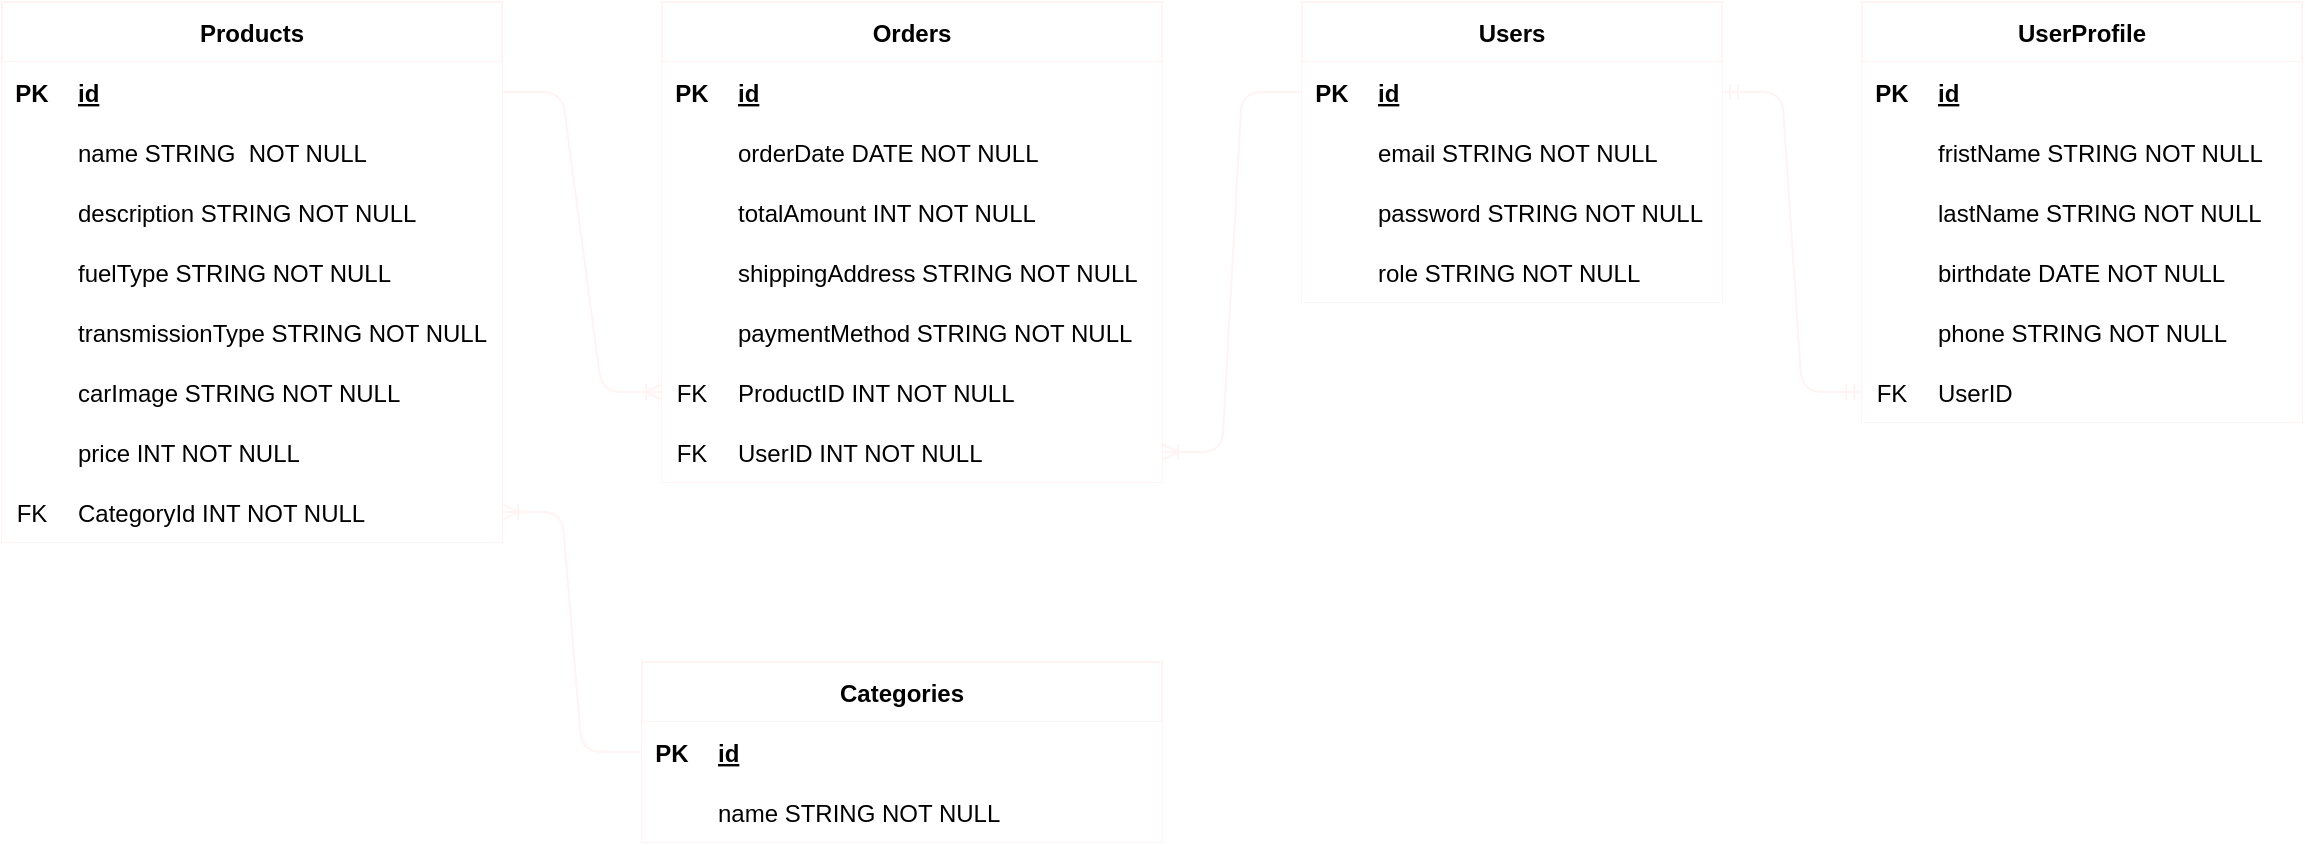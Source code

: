 <mxfile>
    <diagram id="4QN6dbWERrVa7TgSn7Ic" name="Page-1">
        <mxGraphModel dx="1024" dy="399" grid="1" gridSize="10" guides="1" tooltips="1" connect="1" arrows="1" fold="1" page="1" pageScale="1" pageWidth="850" pageHeight="1100" math="0" shadow="0">
            <root>
                <mxCell id="0"/>
                <mxCell id="1" parent="0"/>
                <mxCell id="2" value="Products" style="shape=table;startSize=30;container=1;collapsible=1;childLayout=tableLayout;fixedRows=1;rowLines=0;fontStyle=1;align=center;resizeLast=1;strokeColor=#FFF3F3;" parent="1" vertex="1">
                    <mxGeometry x="20" y="80" width="250" height="270" as="geometry"/>
                </mxCell>
                <mxCell id="3" value="" style="shape=tableRow;horizontal=0;startSize=0;swimlaneHead=0;swimlaneBody=0;collapsible=0;dropTarget=0;points=[[0,0.5],[1,0.5]];portConstraint=eastwest;top=0;left=0;right=0;bottom=1;strokeColor=#FFF3F3;" parent="2" vertex="1">
                    <mxGeometry y="30" width="250" height="30" as="geometry"/>
                </mxCell>
                <mxCell id="4" value="PK" style="shape=partialRectangle;connectable=0;top=0;left=0;bottom=0;right=0;fontStyle=1;overflow=hidden;strokeColor=#FFF3F3;" parent="3" vertex="1">
                    <mxGeometry width="30" height="30" as="geometry">
                        <mxRectangle width="30" height="30" as="alternateBounds"/>
                    </mxGeometry>
                </mxCell>
                <mxCell id="5" value="id" style="shape=partialRectangle;connectable=0;top=0;left=0;bottom=0;right=0;align=left;spacingLeft=6;fontStyle=5;overflow=hidden;strokeColor=#FFF3F3;" parent="3" vertex="1">
                    <mxGeometry x="30" width="220" height="30" as="geometry">
                        <mxRectangle width="220" height="30" as="alternateBounds"/>
                    </mxGeometry>
                </mxCell>
                <mxCell id="6" value="" style="shape=tableRow;horizontal=0;startSize=0;swimlaneHead=0;swimlaneBody=0;collapsible=0;dropTarget=0;points=[[0,0.5],[1,0.5]];portConstraint=eastwest;top=0;left=0;right=0;bottom=0;strokeColor=#FFF3F3;" parent="2" vertex="1">
                    <mxGeometry y="60" width="250" height="30" as="geometry"/>
                </mxCell>
                <mxCell id="7" value="" style="shape=partialRectangle;connectable=0;top=0;left=0;bottom=0;right=0;editable=1;overflow=hidden;strokeColor=#FFF3F3;" parent="6" vertex="1">
                    <mxGeometry width="30" height="30" as="geometry">
                        <mxRectangle width="30" height="30" as="alternateBounds"/>
                    </mxGeometry>
                </mxCell>
                <mxCell id="8" value="name STRING  NOT NULL" style="shape=partialRectangle;connectable=0;top=0;left=0;bottom=0;right=0;align=left;spacingLeft=6;overflow=hidden;strokeColor=#FFF3F3;" parent="6" vertex="1">
                    <mxGeometry x="30" width="220" height="30" as="geometry">
                        <mxRectangle width="220" height="30" as="alternateBounds"/>
                    </mxGeometry>
                </mxCell>
                <mxCell id="9" value="" style="shape=tableRow;horizontal=0;startSize=0;swimlaneHead=0;swimlaneBody=0;collapsible=0;dropTarget=0;points=[[0,0.5],[1,0.5]];portConstraint=eastwest;top=0;left=0;right=0;bottom=0;strokeColor=#FFF3F3;" parent="2" vertex="1">
                    <mxGeometry y="90" width="250" height="30" as="geometry"/>
                </mxCell>
                <mxCell id="10" value="" style="shape=partialRectangle;connectable=0;top=0;left=0;bottom=0;right=0;editable=1;overflow=hidden;strokeColor=#FFF3F3;" parent="9" vertex="1">
                    <mxGeometry width="30" height="30" as="geometry">
                        <mxRectangle width="30" height="30" as="alternateBounds"/>
                    </mxGeometry>
                </mxCell>
                <mxCell id="11" value="description STRING NOT NULL" style="shape=partialRectangle;connectable=0;top=0;left=0;bottom=0;right=0;align=left;spacingLeft=6;overflow=hidden;strokeColor=#FFF3F3;" parent="9" vertex="1">
                    <mxGeometry x="30" width="220" height="30" as="geometry">
                        <mxRectangle width="220" height="30" as="alternateBounds"/>
                    </mxGeometry>
                </mxCell>
                <mxCell id="118" value="" style="shape=tableRow;horizontal=0;startSize=0;swimlaneHead=0;swimlaneBody=0;collapsible=0;dropTarget=0;points=[[0,0.5],[1,0.5]];portConstraint=eastwest;top=0;left=0;right=0;bottom=0;strokeColor=#FFF3F3;" parent="2" vertex="1">
                    <mxGeometry y="120" width="250" height="30" as="geometry"/>
                </mxCell>
                <mxCell id="119" value="" style="shape=partialRectangle;connectable=0;top=0;left=0;bottom=0;right=0;editable=1;overflow=hidden;strokeColor=#FFF3F3;" parent="118" vertex="1">
                    <mxGeometry width="30" height="30" as="geometry">
                        <mxRectangle width="30" height="30" as="alternateBounds"/>
                    </mxGeometry>
                </mxCell>
                <mxCell id="120" value="fuelType STRING NOT NULL" style="shape=partialRectangle;connectable=0;top=0;left=0;bottom=0;right=0;align=left;spacingLeft=6;overflow=hidden;strokeColor=#FFF3F3;" parent="118" vertex="1">
                    <mxGeometry x="30" width="220" height="30" as="geometry">
                        <mxRectangle width="220" height="30" as="alternateBounds"/>
                    </mxGeometry>
                </mxCell>
                <mxCell id="121" value="" style="shape=tableRow;horizontal=0;startSize=0;swimlaneHead=0;swimlaneBody=0;collapsible=0;dropTarget=0;points=[[0,0.5],[1,0.5]];portConstraint=eastwest;top=0;left=0;right=0;bottom=0;strokeColor=#FFF3F3;" parent="2" vertex="1">
                    <mxGeometry y="150" width="250" height="30" as="geometry"/>
                </mxCell>
                <mxCell id="122" value="" style="shape=partialRectangle;connectable=0;top=0;left=0;bottom=0;right=0;editable=1;overflow=hidden;strokeColor=#FFF3F3;" parent="121" vertex="1">
                    <mxGeometry width="30" height="30" as="geometry">
                        <mxRectangle width="30" height="30" as="alternateBounds"/>
                    </mxGeometry>
                </mxCell>
                <mxCell id="123" value="transmissionType STRING NOT NULL" style="shape=partialRectangle;connectable=0;top=0;left=0;bottom=0;right=0;align=left;spacingLeft=6;overflow=hidden;strokeColor=#FFF3F3;" parent="121" vertex="1">
                    <mxGeometry x="30" width="220" height="30" as="geometry">
                        <mxRectangle width="220" height="30" as="alternateBounds"/>
                    </mxGeometry>
                </mxCell>
                <mxCell id="124" value="" style="shape=tableRow;horizontal=0;startSize=0;swimlaneHead=0;swimlaneBody=0;collapsible=0;dropTarget=0;points=[[0,0.5],[1,0.5]];portConstraint=eastwest;top=0;left=0;right=0;bottom=0;strokeColor=#FFF3F3;" vertex="1" parent="2">
                    <mxGeometry y="180" width="250" height="30" as="geometry"/>
                </mxCell>
                <mxCell id="125" value="" style="shape=partialRectangle;connectable=0;top=0;left=0;bottom=0;right=0;editable=1;overflow=hidden;strokeColor=#FFF3F3;" vertex="1" parent="124">
                    <mxGeometry width="30" height="30" as="geometry">
                        <mxRectangle width="30" height="30" as="alternateBounds"/>
                    </mxGeometry>
                </mxCell>
                <mxCell id="126" value="carImage STRING NOT NULL" style="shape=partialRectangle;connectable=0;top=0;left=0;bottom=0;right=0;align=left;spacingLeft=6;overflow=hidden;strokeColor=#FFF3F3;" vertex="1" parent="124">
                    <mxGeometry x="30" width="220" height="30" as="geometry">
                        <mxRectangle width="220" height="30" as="alternateBounds"/>
                    </mxGeometry>
                </mxCell>
                <mxCell id="12" value="" style="shape=tableRow;horizontal=0;startSize=0;swimlaneHead=0;swimlaneBody=0;collapsible=0;dropTarget=0;points=[[0,0.5],[1,0.5]];portConstraint=eastwest;top=0;left=0;right=0;bottom=0;strokeColor=#FFF3F3;" parent="2" vertex="1">
                    <mxGeometry y="210" width="250" height="30" as="geometry"/>
                </mxCell>
                <mxCell id="13" value="" style="shape=partialRectangle;connectable=0;top=0;left=0;bottom=0;right=0;editable=1;overflow=hidden;strokeColor=#FFF3F3;" parent="12" vertex="1">
                    <mxGeometry width="30" height="30" as="geometry">
                        <mxRectangle width="30" height="30" as="alternateBounds"/>
                    </mxGeometry>
                </mxCell>
                <mxCell id="14" value="price INT NOT NULL" style="shape=partialRectangle;connectable=0;top=0;left=0;bottom=0;right=0;align=left;spacingLeft=6;overflow=hidden;strokeColor=#FFF3F3;" parent="12" vertex="1">
                    <mxGeometry x="30" width="220" height="30" as="geometry">
                        <mxRectangle width="220" height="30" as="alternateBounds"/>
                    </mxGeometry>
                </mxCell>
                <mxCell id="15" value="" style="shape=tableRow;horizontal=0;startSize=0;swimlaneHead=0;swimlaneBody=0;collapsible=0;dropTarget=0;points=[[0,0.5],[1,0.5]];portConstraint=eastwest;top=0;left=0;right=0;bottom=0;strokeColor=#FFF3F3;" parent="2" vertex="1">
                    <mxGeometry y="240" width="250" height="30" as="geometry"/>
                </mxCell>
                <mxCell id="16" value="FK" style="shape=partialRectangle;connectable=0;top=0;left=0;bottom=0;right=0;editable=1;overflow=hidden;strokeColor=#FFF3F3;" parent="15" vertex="1">
                    <mxGeometry width="30" height="30" as="geometry">
                        <mxRectangle width="30" height="30" as="alternateBounds"/>
                    </mxGeometry>
                </mxCell>
                <mxCell id="17" value="CategoryId INT NOT NULL" style="shape=partialRectangle;connectable=0;top=0;left=0;bottom=0;right=0;align=left;spacingLeft=6;overflow=hidden;strokeColor=#FFF3F3;" parent="15" vertex="1">
                    <mxGeometry x="30" width="220" height="30" as="geometry">
                        <mxRectangle width="220" height="30" as="alternateBounds"/>
                    </mxGeometry>
                </mxCell>
                <mxCell id="21" value="Categories" style="shape=table;startSize=30;container=1;collapsible=1;childLayout=tableLayout;fixedRows=1;rowLines=0;fontStyle=1;align=center;resizeLast=1;strokeColor=#FFF3F3;" parent="1" vertex="1">
                    <mxGeometry x="340" y="410" width="260" height="90" as="geometry"/>
                </mxCell>
                <mxCell id="22" value="" style="shape=tableRow;horizontal=0;startSize=0;swimlaneHead=0;swimlaneBody=0;collapsible=0;dropTarget=0;points=[[0,0.5],[1,0.5]];portConstraint=eastwest;top=0;left=0;right=0;bottom=1;strokeColor=#FFF3F3;" parent="21" vertex="1">
                    <mxGeometry y="30" width="260" height="30" as="geometry"/>
                </mxCell>
                <mxCell id="23" value="PK" style="shape=partialRectangle;connectable=0;top=0;left=0;bottom=0;right=0;fontStyle=1;overflow=hidden;strokeColor=#FFF3F3;" parent="22" vertex="1">
                    <mxGeometry width="30" height="30" as="geometry">
                        <mxRectangle width="30" height="30" as="alternateBounds"/>
                    </mxGeometry>
                </mxCell>
                <mxCell id="24" value="id" style="shape=partialRectangle;connectable=0;top=0;left=0;bottom=0;right=0;align=left;spacingLeft=6;fontStyle=5;overflow=hidden;strokeColor=#FFF3F3;" parent="22" vertex="1">
                    <mxGeometry x="30" width="230" height="30" as="geometry">
                        <mxRectangle width="230" height="30" as="alternateBounds"/>
                    </mxGeometry>
                </mxCell>
                <mxCell id="112" value="" style="shape=tableRow;horizontal=0;startSize=0;swimlaneHead=0;swimlaneBody=0;collapsible=0;dropTarget=0;points=[[0,0.5],[1,0.5]];portConstraint=eastwest;top=0;left=0;right=0;bottom=0;strokeColor=#FFF3F3;" parent="21" vertex="1">
                    <mxGeometry y="60" width="260" height="30" as="geometry"/>
                </mxCell>
                <mxCell id="113" value="" style="shape=partialRectangle;connectable=0;top=0;left=0;bottom=0;right=0;editable=1;overflow=hidden;strokeColor=#FFF3F3;" parent="112" vertex="1">
                    <mxGeometry width="30" height="30" as="geometry">
                        <mxRectangle width="30" height="30" as="alternateBounds"/>
                    </mxGeometry>
                </mxCell>
                <mxCell id="114" value="name STRING NOT NULL" style="shape=partialRectangle;connectable=0;top=0;left=0;bottom=0;right=0;align=left;spacingLeft=6;overflow=hidden;strokeColor=#FFF3F3;" parent="112" vertex="1">
                    <mxGeometry x="30" width="230" height="30" as="geometry">
                        <mxRectangle width="230" height="30" as="alternateBounds"/>
                    </mxGeometry>
                </mxCell>
                <mxCell id="34" value="Users" style="shape=table;startSize=30;container=1;collapsible=1;childLayout=tableLayout;fixedRows=1;rowLines=0;fontStyle=1;align=center;resizeLast=1;strokeColor=#FFF3F3;" parent="1" vertex="1">
                    <mxGeometry x="670" y="80" width="210" height="150" as="geometry"/>
                </mxCell>
                <mxCell id="35" value="" style="shape=tableRow;horizontal=0;startSize=0;swimlaneHead=0;swimlaneBody=0;collapsible=0;dropTarget=0;points=[[0,0.5],[1,0.5]];portConstraint=eastwest;top=0;left=0;right=0;bottom=1;strokeColor=#FFF3F3;" parent="34" vertex="1">
                    <mxGeometry y="30" width="210" height="30" as="geometry"/>
                </mxCell>
                <mxCell id="36" value="PK" style="shape=partialRectangle;connectable=0;top=0;left=0;bottom=0;right=0;fontStyle=1;overflow=hidden;strokeColor=#FFF3F3;" parent="35" vertex="1">
                    <mxGeometry width="30" height="30" as="geometry">
                        <mxRectangle width="30" height="30" as="alternateBounds"/>
                    </mxGeometry>
                </mxCell>
                <mxCell id="37" value="id" style="shape=partialRectangle;connectable=0;top=0;left=0;bottom=0;right=0;align=left;spacingLeft=6;fontStyle=5;overflow=hidden;strokeColor=#FFF3F3;" parent="35" vertex="1">
                    <mxGeometry x="30" width="180" height="30" as="geometry">
                        <mxRectangle width="180" height="30" as="alternateBounds"/>
                    </mxGeometry>
                </mxCell>
                <mxCell id="38" value="" style="shape=tableRow;horizontal=0;startSize=0;swimlaneHead=0;swimlaneBody=0;collapsible=0;dropTarget=0;points=[[0,0.5],[1,0.5]];portConstraint=eastwest;top=0;left=0;right=0;bottom=0;strokeColor=#FFF3F3;" parent="34" vertex="1">
                    <mxGeometry y="60" width="210" height="30" as="geometry"/>
                </mxCell>
                <mxCell id="39" value="" style="shape=partialRectangle;connectable=0;top=0;left=0;bottom=0;right=0;editable=1;overflow=hidden;strokeColor=#FFF3F3;" parent="38" vertex="1">
                    <mxGeometry width="30" height="30" as="geometry">
                        <mxRectangle width="30" height="30" as="alternateBounds"/>
                    </mxGeometry>
                </mxCell>
                <mxCell id="40" value="email STRING NOT NULL" style="shape=partialRectangle;connectable=0;top=0;left=0;bottom=0;right=0;align=left;spacingLeft=6;overflow=hidden;strokeColor=#FFF3F3;" parent="38" vertex="1">
                    <mxGeometry x="30" width="180" height="30" as="geometry">
                        <mxRectangle width="180" height="30" as="alternateBounds"/>
                    </mxGeometry>
                </mxCell>
                <mxCell id="41" value="" style="shape=tableRow;horizontal=0;startSize=0;swimlaneHead=0;swimlaneBody=0;collapsible=0;dropTarget=0;points=[[0,0.5],[1,0.5]];portConstraint=eastwest;top=0;left=0;right=0;bottom=0;strokeColor=#FFF3F3;" parent="34" vertex="1">
                    <mxGeometry y="90" width="210" height="30" as="geometry"/>
                </mxCell>
                <mxCell id="42" value="" style="shape=partialRectangle;connectable=0;top=0;left=0;bottom=0;right=0;editable=1;overflow=hidden;strokeColor=#FFF3F3;" parent="41" vertex="1">
                    <mxGeometry width="30" height="30" as="geometry">
                        <mxRectangle width="30" height="30" as="alternateBounds"/>
                    </mxGeometry>
                </mxCell>
                <mxCell id="43" value="password STRING NOT NULL" style="shape=partialRectangle;connectable=0;top=0;left=0;bottom=0;right=0;align=left;spacingLeft=6;overflow=hidden;strokeColor=#FFF3F3;" parent="41" vertex="1">
                    <mxGeometry x="30" width="180" height="30" as="geometry">
                        <mxRectangle width="180" height="30" as="alternateBounds"/>
                    </mxGeometry>
                </mxCell>
                <mxCell id="44" value="" style="shape=tableRow;horizontal=0;startSize=0;swimlaneHead=0;swimlaneBody=0;collapsible=0;dropTarget=0;points=[[0,0.5],[1,0.5]];portConstraint=eastwest;top=0;left=0;right=0;bottom=0;strokeColor=#FFF3F3;" parent="34" vertex="1">
                    <mxGeometry y="120" width="210" height="30" as="geometry"/>
                </mxCell>
                <mxCell id="45" value="" style="shape=partialRectangle;connectable=0;top=0;left=0;bottom=0;right=0;editable=1;overflow=hidden;strokeColor=#FFF3F3;" parent="44" vertex="1">
                    <mxGeometry width="30" height="30" as="geometry">
                        <mxRectangle width="30" height="30" as="alternateBounds"/>
                    </mxGeometry>
                </mxCell>
                <mxCell id="46" value="role STRING NOT NULL" style="shape=partialRectangle;connectable=0;top=0;left=0;bottom=0;right=0;align=left;spacingLeft=6;overflow=hidden;strokeColor=#FFF3F3;" parent="44" vertex="1">
                    <mxGeometry x="30" width="180" height="30" as="geometry">
                        <mxRectangle width="180" height="30" as="alternateBounds"/>
                    </mxGeometry>
                </mxCell>
                <mxCell id="53" value="Orders" style="shape=table;startSize=30;container=1;collapsible=1;childLayout=tableLayout;fixedRows=1;rowLines=0;fontStyle=1;align=center;resizeLast=1;strokeColor=#FFF3F3;" parent="1" vertex="1">
                    <mxGeometry x="350" y="80" width="250" height="240" as="geometry"/>
                </mxCell>
                <mxCell id="54" value="" style="shape=tableRow;horizontal=0;startSize=0;swimlaneHead=0;swimlaneBody=0;collapsible=0;dropTarget=0;points=[[0,0.5],[1,0.5]];portConstraint=eastwest;top=0;left=0;right=0;bottom=1;strokeColor=#FFF3F3;" parent="53" vertex="1">
                    <mxGeometry y="30" width="250" height="30" as="geometry"/>
                </mxCell>
                <mxCell id="55" value="PK" style="shape=partialRectangle;connectable=0;top=0;left=0;bottom=0;right=0;fontStyle=1;overflow=hidden;strokeColor=#FFF3F3;" parent="54" vertex="1">
                    <mxGeometry width="30" height="30" as="geometry">
                        <mxRectangle width="30" height="30" as="alternateBounds"/>
                    </mxGeometry>
                </mxCell>
                <mxCell id="56" value="id" style="shape=partialRectangle;connectable=0;top=0;left=0;bottom=0;right=0;align=left;spacingLeft=6;fontStyle=5;overflow=hidden;strokeColor=#FFF3F3;" parent="54" vertex="1">
                    <mxGeometry x="30" width="220" height="30" as="geometry">
                        <mxRectangle width="220" height="30" as="alternateBounds"/>
                    </mxGeometry>
                </mxCell>
                <mxCell id="67" value="" style="shape=tableRow;horizontal=0;startSize=0;swimlaneHead=0;swimlaneBody=0;collapsible=0;dropTarget=0;points=[[0,0.5],[1,0.5]];portConstraint=eastwest;top=0;left=0;right=0;bottom=0;strokeColor=#FFF3F3;" parent="53" vertex="1">
                    <mxGeometry y="60" width="250" height="30" as="geometry"/>
                </mxCell>
                <mxCell id="68" value="" style="shape=partialRectangle;connectable=0;top=0;left=0;bottom=0;right=0;editable=1;overflow=hidden;strokeColor=#FFF3F3;" parent="67" vertex="1">
                    <mxGeometry width="30" height="30" as="geometry">
                        <mxRectangle width="30" height="30" as="alternateBounds"/>
                    </mxGeometry>
                </mxCell>
                <mxCell id="69" value="orderDate DATE NOT NULL" style="shape=partialRectangle;connectable=0;top=0;left=0;bottom=0;right=0;align=left;spacingLeft=6;overflow=hidden;strokeColor=#FFF3F3;" parent="67" vertex="1">
                    <mxGeometry x="30" width="220" height="30" as="geometry">
                        <mxRectangle width="220" height="30" as="alternateBounds"/>
                    </mxGeometry>
                </mxCell>
                <mxCell id="77" value="" style="shape=tableRow;horizontal=0;startSize=0;swimlaneHead=0;swimlaneBody=0;collapsible=0;dropTarget=0;points=[[0,0.5],[1,0.5]];portConstraint=eastwest;top=0;left=0;right=0;bottom=0;strokeColor=#FFF3F3;" parent="53" vertex="1">
                    <mxGeometry y="90" width="250" height="30" as="geometry"/>
                </mxCell>
                <mxCell id="78" value="" style="shape=partialRectangle;connectable=0;top=0;left=0;bottom=0;right=0;editable=1;overflow=hidden;strokeColor=#FFF3F3;" parent="77" vertex="1">
                    <mxGeometry width="30" height="30" as="geometry">
                        <mxRectangle width="30" height="30" as="alternateBounds"/>
                    </mxGeometry>
                </mxCell>
                <mxCell id="79" value="totalAmount INT NOT NULL" style="shape=partialRectangle;connectable=0;top=0;left=0;bottom=0;right=0;align=left;spacingLeft=6;overflow=hidden;strokeColor=#FFF3F3;" parent="77" vertex="1">
                    <mxGeometry x="30" width="220" height="30" as="geometry">
                        <mxRectangle width="220" height="30" as="alternateBounds"/>
                    </mxGeometry>
                </mxCell>
                <mxCell id="80" value="" style="shape=tableRow;horizontal=0;startSize=0;swimlaneHead=0;swimlaneBody=0;collapsible=0;dropTarget=0;points=[[0,0.5],[1,0.5]];portConstraint=eastwest;top=0;left=0;right=0;bottom=0;strokeColor=#FFF3F3;" parent="53" vertex="1">
                    <mxGeometry y="120" width="250" height="30" as="geometry"/>
                </mxCell>
                <mxCell id="81" value="" style="shape=partialRectangle;connectable=0;top=0;left=0;bottom=0;right=0;editable=1;overflow=hidden;strokeColor=#FFF3F3;" parent="80" vertex="1">
                    <mxGeometry width="30" height="30" as="geometry">
                        <mxRectangle width="30" height="30" as="alternateBounds"/>
                    </mxGeometry>
                </mxCell>
                <mxCell id="82" value="shippingAddress STRING NOT NULL" style="shape=partialRectangle;connectable=0;top=0;left=0;bottom=0;right=0;align=left;spacingLeft=6;overflow=hidden;strokeColor=#FFF3F3;" parent="80" vertex="1">
                    <mxGeometry x="30" width="220" height="30" as="geometry">
                        <mxRectangle width="220" height="30" as="alternateBounds"/>
                    </mxGeometry>
                </mxCell>
                <mxCell id="83" value="" style="shape=tableRow;horizontal=0;startSize=0;swimlaneHead=0;swimlaneBody=0;collapsible=0;dropTarget=0;points=[[0,0.5],[1,0.5]];portConstraint=eastwest;top=0;left=0;right=0;bottom=0;strokeColor=#FFF3F3;" parent="53" vertex="1">
                    <mxGeometry y="150" width="250" height="30" as="geometry"/>
                </mxCell>
                <mxCell id="84" value="" style="shape=partialRectangle;connectable=0;top=0;left=0;bottom=0;right=0;editable=1;overflow=hidden;strokeColor=#FFF3F3;" parent="83" vertex="1">
                    <mxGeometry width="30" height="30" as="geometry">
                        <mxRectangle width="30" height="30" as="alternateBounds"/>
                    </mxGeometry>
                </mxCell>
                <mxCell id="85" value="paymentMethod STRING NOT NULL" style="shape=partialRectangle;connectable=0;top=0;left=0;bottom=0;right=0;align=left;spacingLeft=6;overflow=hidden;strokeColor=#FFF3F3;" parent="83" vertex="1">
                    <mxGeometry x="30" width="220" height="30" as="geometry">
                        <mxRectangle width="220" height="30" as="alternateBounds"/>
                    </mxGeometry>
                </mxCell>
                <mxCell id="60" value="" style="shape=tableRow;horizontal=0;startSize=0;swimlaneHead=0;swimlaneBody=0;collapsible=0;dropTarget=0;points=[[0,0.5],[1,0.5]];portConstraint=eastwest;top=0;left=0;right=0;bottom=0;strokeColor=#FFF3F3;" parent="53" vertex="1">
                    <mxGeometry y="180" width="250" height="30" as="geometry"/>
                </mxCell>
                <mxCell id="61" value="FK" style="shape=partialRectangle;connectable=0;top=0;left=0;bottom=0;right=0;editable=1;overflow=hidden;strokeColor=#FFF3F3;" parent="60" vertex="1">
                    <mxGeometry width="30" height="30" as="geometry">
                        <mxRectangle width="30" height="30" as="alternateBounds"/>
                    </mxGeometry>
                </mxCell>
                <mxCell id="62" value="ProductID INT NOT NULL" style="shape=partialRectangle;connectable=0;top=0;left=0;bottom=0;right=0;align=left;spacingLeft=6;overflow=hidden;strokeColor=#FFF3F3;" parent="60" vertex="1">
                    <mxGeometry x="30" width="220" height="30" as="geometry">
                        <mxRectangle width="220" height="30" as="alternateBounds"/>
                    </mxGeometry>
                </mxCell>
                <mxCell id="74" value="" style="shape=tableRow;horizontal=0;startSize=0;swimlaneHead=0;swimlaneBody=0;collapsible=0;dropTarget=0;points=[[0,0.5],[1,0.5]];portConstraint=eastwest;top=0;left=0;right=0;bottom=0;strokeColor=#FFF3F3;" parent="53" vertex="1">
                    <mxGeometry y="210" width="250" height="30" as="geometry"/>
                </mxCell>
                <mxCell id="75" value="FK" style="shape=partialRectangle;connectable=0;top=0;left=0;bottom=0;right=0;editable=1;overflow=hidden;strokeColor=#FFF3F3;" parent="74" vertex="1">
                    <mxGeometry width="30" height="30" as="geometry">
                        <mxRectangle width="30" height="30" as="alternateBounds"/>
                    </mxGeometry>
                </mxCell>
                <mxCell id="76" value="UserID INT NOT NULL" style="shape=partialRectangle;connectable=0;top=0;left=0;bottom=0;right=0;align=left;spacingLeft=6;overflow=hidden;strokeColor=#FFF3F3;" parent="74" vertex="1">
                    <mxGeometry x="30" width="220" height="30" as="geometry">
                        <mxRectangle width="220" height="30" as="alternateBounds"/>
                    </mxGeometry>
                </mxCell>
                <mxCell id="71" value="" style="edgeStyle=entityRelationEdgeStyle;fontSize=12;html=1;endArrow=ERoneToMany;entryX=0;entryY=0.5;entryDx=0;entryDy=0;exitX=1;exitY=0.5;exitDx=0;exitDy=0;strokeColor=#FFF3F3;" parent="1" source="3" target="60" edge="1">
                    <mxGeometry width="100" height="100" relative="1" as="geometry">
                        <mxPoint x="590" y="340" as="sourcePoint"/>
                        <mxPoint x="690" y="240" as="targetPoint"/>
                    </mxGeometry>
                </mxCell>
                <mxCell id="72" value="" style="edgeStyle=entityRelationEdgeStyle;fontSize=12;html=1;endArrow=ERoneToMany;entryX=1;entryY=0.5;entryDx=0;entryDy=0;exitX=0;exitY=0.5;exitDx=0;exitDy=0;strokeColor=#FFF3F3;" parent="1" source="35" target="74" edge="1">
                    <mxGeometry width="100" height="100" relative="1" as="geometry">
                        <mxPoint x="590" y="340" as="sourcePoint"/>
                        <mxPoint x="690" y="240" as="targetPoint"/>
                    </mxGeometry>
                </mxCell>
                <mxCell id="73" value="" style="edgeStyle=entityRelationEdgeStyle;fontSize=12;html=1;endArrow=ERoneToMany;entryX=1;entryY=0.5;entryDx=0;entryDy=0;exitX=0;exitY=0.5;exitDx=0;exitDy=0;strokeColor=#FFF3F3;" parent="1" source="22" target="15" edge="1">
                    <mxGeometry width="100" height="100" relative="1" as="geometry">
                        <mxPoint x="180" y="460" as="sourcePoint"/>
                        <mxPoint x="280" y="360" as="targetPoint"/>
                    </mxGeometry>
                </mxCell>
                <mxCell id="86" value="UserProfile" style="shape=table;startSize=30;container=1;collapsible=1;childLayout=tableLayout;fixedRows=1;rowLines=0;fontStyle=1;align=center;resizeLast=1;strokeColor=#FFF3F3;" parent="1" vertex="1">
                    <mxGeometry x="950" y="80" width="220" height="210" as="geometry"/>
                </mxCell>
                <mxCell id="87" value="" style="shape=tableRow;horizontal=0;startSize=0;swimlaneHead=0;swimlaneBody=0;collapsible=0;dropTarget=0;points=[[0,0.5],[1,0.5]];portConstraint=eastwest;top=0;left=0;right=0;bottom=1;strokeColor=#FFF3F3;" parent="86" vertex="1">
                    <mxGeometry y="30" width="220" height="30" as="geometry"/>
                </mxCell>
                <mxCell id="88" value="PK" style="shape=partialRectangle;connectable=0;top=0;left=0;bottom=0;right=0;fontStyle=1;overflow=hidden;strokeColor=#FFF3F3;" parent="87" vertex="1">
                    <mxGeometry width="30" height="30" as="geometry">
                        <mxRectangle width="30" height="30" as="alternateBounds"/>
                    </mxGeometry>
                </mxCell>
                <mxCell id="89" value="id" style="shape=partialRectangle;connectable=0;top=0;left=0;bottom=0;right=0;align=left;spacingLeft=6;fontStyle=5;overflow=hidden;strokeColor=#FFF3F3;" parent="87" vertex="1">
                    <mxGeometry x="30" width="190" height="30" as="geometry">
                        <mxRectangle width="190" height="30" as="alternateBounds"/>
                    </mxGeometry>
                </mxCell>
                <mxCell id="93" value="" style="shape=tableRow;horizontal=0;startSize=0;swimlaneHead=0;swimlaneBody=0;collapsible=0;dropTarget=0;points=[[0,0.5],[1,0.5]];portConstraint=eastwest;top=0;left=0;right=0;bottom=0;strokeColor=#FFF3F3;" parent="86" vertex="1">
                    <mxGeometry y="60" width="220" height="30" as="geometry"/>
                </mxCell>
                <mxCell id="94" value="" style="shape=partialRectangle;connectable=0;top=0;left=0;bottom=0;right=0;editable=1;overflow=hidden;strokeColor=#FFF3F3;" parent="93" vertex="1">
                    <mxGeometry width="30" height="30" as="geometry">
                        <mxRectangle width="30" height="30" as="alternateBounds"/>
                    </mxGeometry>
                </mxCell>
                <mxCell id="95" value="fristName STRING NOT NULL" style="shape=partialRectangle;connectable=0;top=0;left=0;bottom=0;right=0;align=left;spacingLeft=6;overflow=hidden;strokeColor=#FFF3F3;" parent="93" vertex="1">
                    <mxGeometry x="30" width="190" height="30" as="geometry">
                        <mxRectangle width="190" height="30" as="alternateBounds"/>
                    </mxGeometry>
                </mxCell>
                <mxCell id="96" value="" style="shape=tableRow;horizontal=0;startSize=0;swimlaneHead=0;swimlaneBody=0;collapsible=0;dropTarget=0;points=[[0,0.5],[1,0.5]];portConstraint=eastwest;top=0;left=0;right=0;bottom=0;strokeColor=#FFF3F3;" parent="86" vertex="1">
                    <mxGeometry y="90" width="220" height="30" as="geometry"/>
                </mxCell>
                <mxCell id="97" value="" style="shape=partialRectangle;connectable=0;top=0;left=0;bottom=0;right=0;editable=1;overflow=hidden;strokeColor=#FFF3F3;" parent="96" vertex="1">
                    <mxGeometry width="30" height="30" as="geometry">
                        <mxRectangle width="30" height="30" as="alternateBounds"/>
                    </mxGeometry>
                </mxCell>
                <mxCell id="98" value="lastName STRING NOT NULL" style="shape=partialRectangle;connectable=0;top=0;left=0;bottom=0;right=0;align=left;spacingLeft=6;overflow=hidden;strokeColor=#FFF3F3;" parent="96" vertex="1">
                    <mxGeometry x="30" width="190" height="30" as="geometry">
                        <mxRectangle width="190" height="30" as="alternateBounds"/>
                    </mxGeometry>
                </mxCell>
                <mxCell id="99" value="" style="shape=tableRow;horizontal=0;startSize=0;swimlaneHead=0;swimlaneBody=0;collapsible=0;dropTarget=0;points=[[0,0.5],[1,0.5]];portConstraint=eastwest;top=0;left=0;right=0;bottom=0;strokeColor=#FFF3F3;" parent="86" vertex="1">
                    <mxGeometry y="120" width="220" height="30" as="geometry"/>
                </mxCell>
                <mxCell id="100" value="" style="shape=partialRectangle;connectable=0;top=0;left=0;bottom=0;right=0;editable=1;overflow=hidden;strokeColor=#FFF3F3;" parent="99" vertex="1">
                    <mxGeometry width="30" height="30" as="geometry">
                        <mxRectangle width="30" height="30" as="alternateBounds"/>
                    </mxGeometry>
                </mxCell>
                <mxCell id="101" value="birthdate DATE NOT NULL" style="shape=partialRectangle;connectable=0;top=0;left=0;bottom=0;right=0;align=left;spacingLeft=6;overflow=hidden;strokeColor=#FFF3F3;" parent="99" vertex="1">
                    <mxGeometry x="30" width="190" height="30" as="geometry">
                        <mxRectangle width="190" height="30" as="alternateBounds"/>
                    </mxGeometry>
                </mxCell>
                <mxCell id="102" value="" style="shape=tableRow;horizontal=0;startSize=0;swimlaneHead=0;swimlaneBody=0;collapsible=0;dropTarget=0;points=[[0,0.5],[1,0.5]];portConstraint=eastwest;top=0;left=0;right=0;bottom=0;strokeColor=#FFF3F3;" parent="86" vertex="1">
                    <mxGeometry y="150" width="220" height="30" as="geometry"/>
                </mxCell>
                <mxCell id="103" value="" style="shape=partialRectangle;connectable=0;top=0;left=0;bottom=0;right=0;editable=1;overflow=hidden;strokeColor=#FFF3F3;" parent="102" vertex="1">
                    <mxGeometry width="30" height="30" as="geometry">
                        <mxRectangle width="30" height="30" as="alternateBounds"/>
                    </mxGeometry>
                </mxCell>
                <mxCell id="104" value="phone STRING NOT NULL" style="shape=partialRectangle;connectable=0;top=0;left=0;bottom=0;right=0;align=left;spacingLeft=6;overflow=hidden;strokeColor=#FFF3F3;" parent="102" vertex="1">
                    <mxGeometry x="30" width="190" height="30" as="geometry">
                        <mxRectangle width="190" height="30" as="alternateBounds"/>
                    </mxGeometry>
                </mxCell>
                <mxCell id="90" value="" style="shape=tableRow;horizontal=0;startSize=0;swimlaneHead=0;swimlaneBody=0;collapsible=0;dropTarget=0;points=[[0,0.5],[1,0.5]];portConstraint=eastwest;top=0;left=0;right=0;bottom=0;strokeColor=#FFF3F3;" parent="86" vertex="1">
                    <mxGeometry y="180" width="220" height="30" as="geometry"/>
                </mxCell>
                <mxCell id="91" value="FK" style="shape=partialRectangle;connectable=0;top=0;left=0;bottom=0;right=0;editable=1;overflow=hidden;strokeColor=#FFF3F3;" parent="90" vertex="1">
                    <mxGeometry width="30" height="30" as="geometry">
                        <mxRectangle width="30" height="30" as="alternateBounds"/>
                    </mxGeometry>
                </mxCell>
                <mxCell id="92" value="UserID" style="shape=partialRectangle;connectable=0;top=0;left=0;bottom=0;right=0;align=left;spacingLeft=6;overflow=hidden;strokeColor=#FFF3F3;" parent="90" vertex="1">
                    <mxGeometry x="30" width="190" height="30" as="geometry">
                        <mxRectangle width="190" height="30" as="alternateBounds"/>
                    </mxGeometry>
                </mxCell>
                <mxCell id="105" value="" style="edgeStyle=entityRelationEdgeStyle;fontSize=12;html=1;endArrow=ERmandOne;startArrow=ERmandOne;exitX=0;exitY=0.5;exitDx=0;exitDy=0;entryX=1;entryY=0.5;entryDx=0;entryDy=0;strokeColor=#FFF3F3;" parent="1" source="90" target="35" edge="1">
                    <mxGeometry width="100" height="100" relative="1" as="geometry">
                        <mxPoint x="460" y="330" as="sourcePoint"/>
                        <mxPoint x="740" y="140" as="targetPoint"/>
                    </mxGeometry>
                </mxCell>
            </root>
        </mxGraphModel>
    </diagram>
</mxfile>